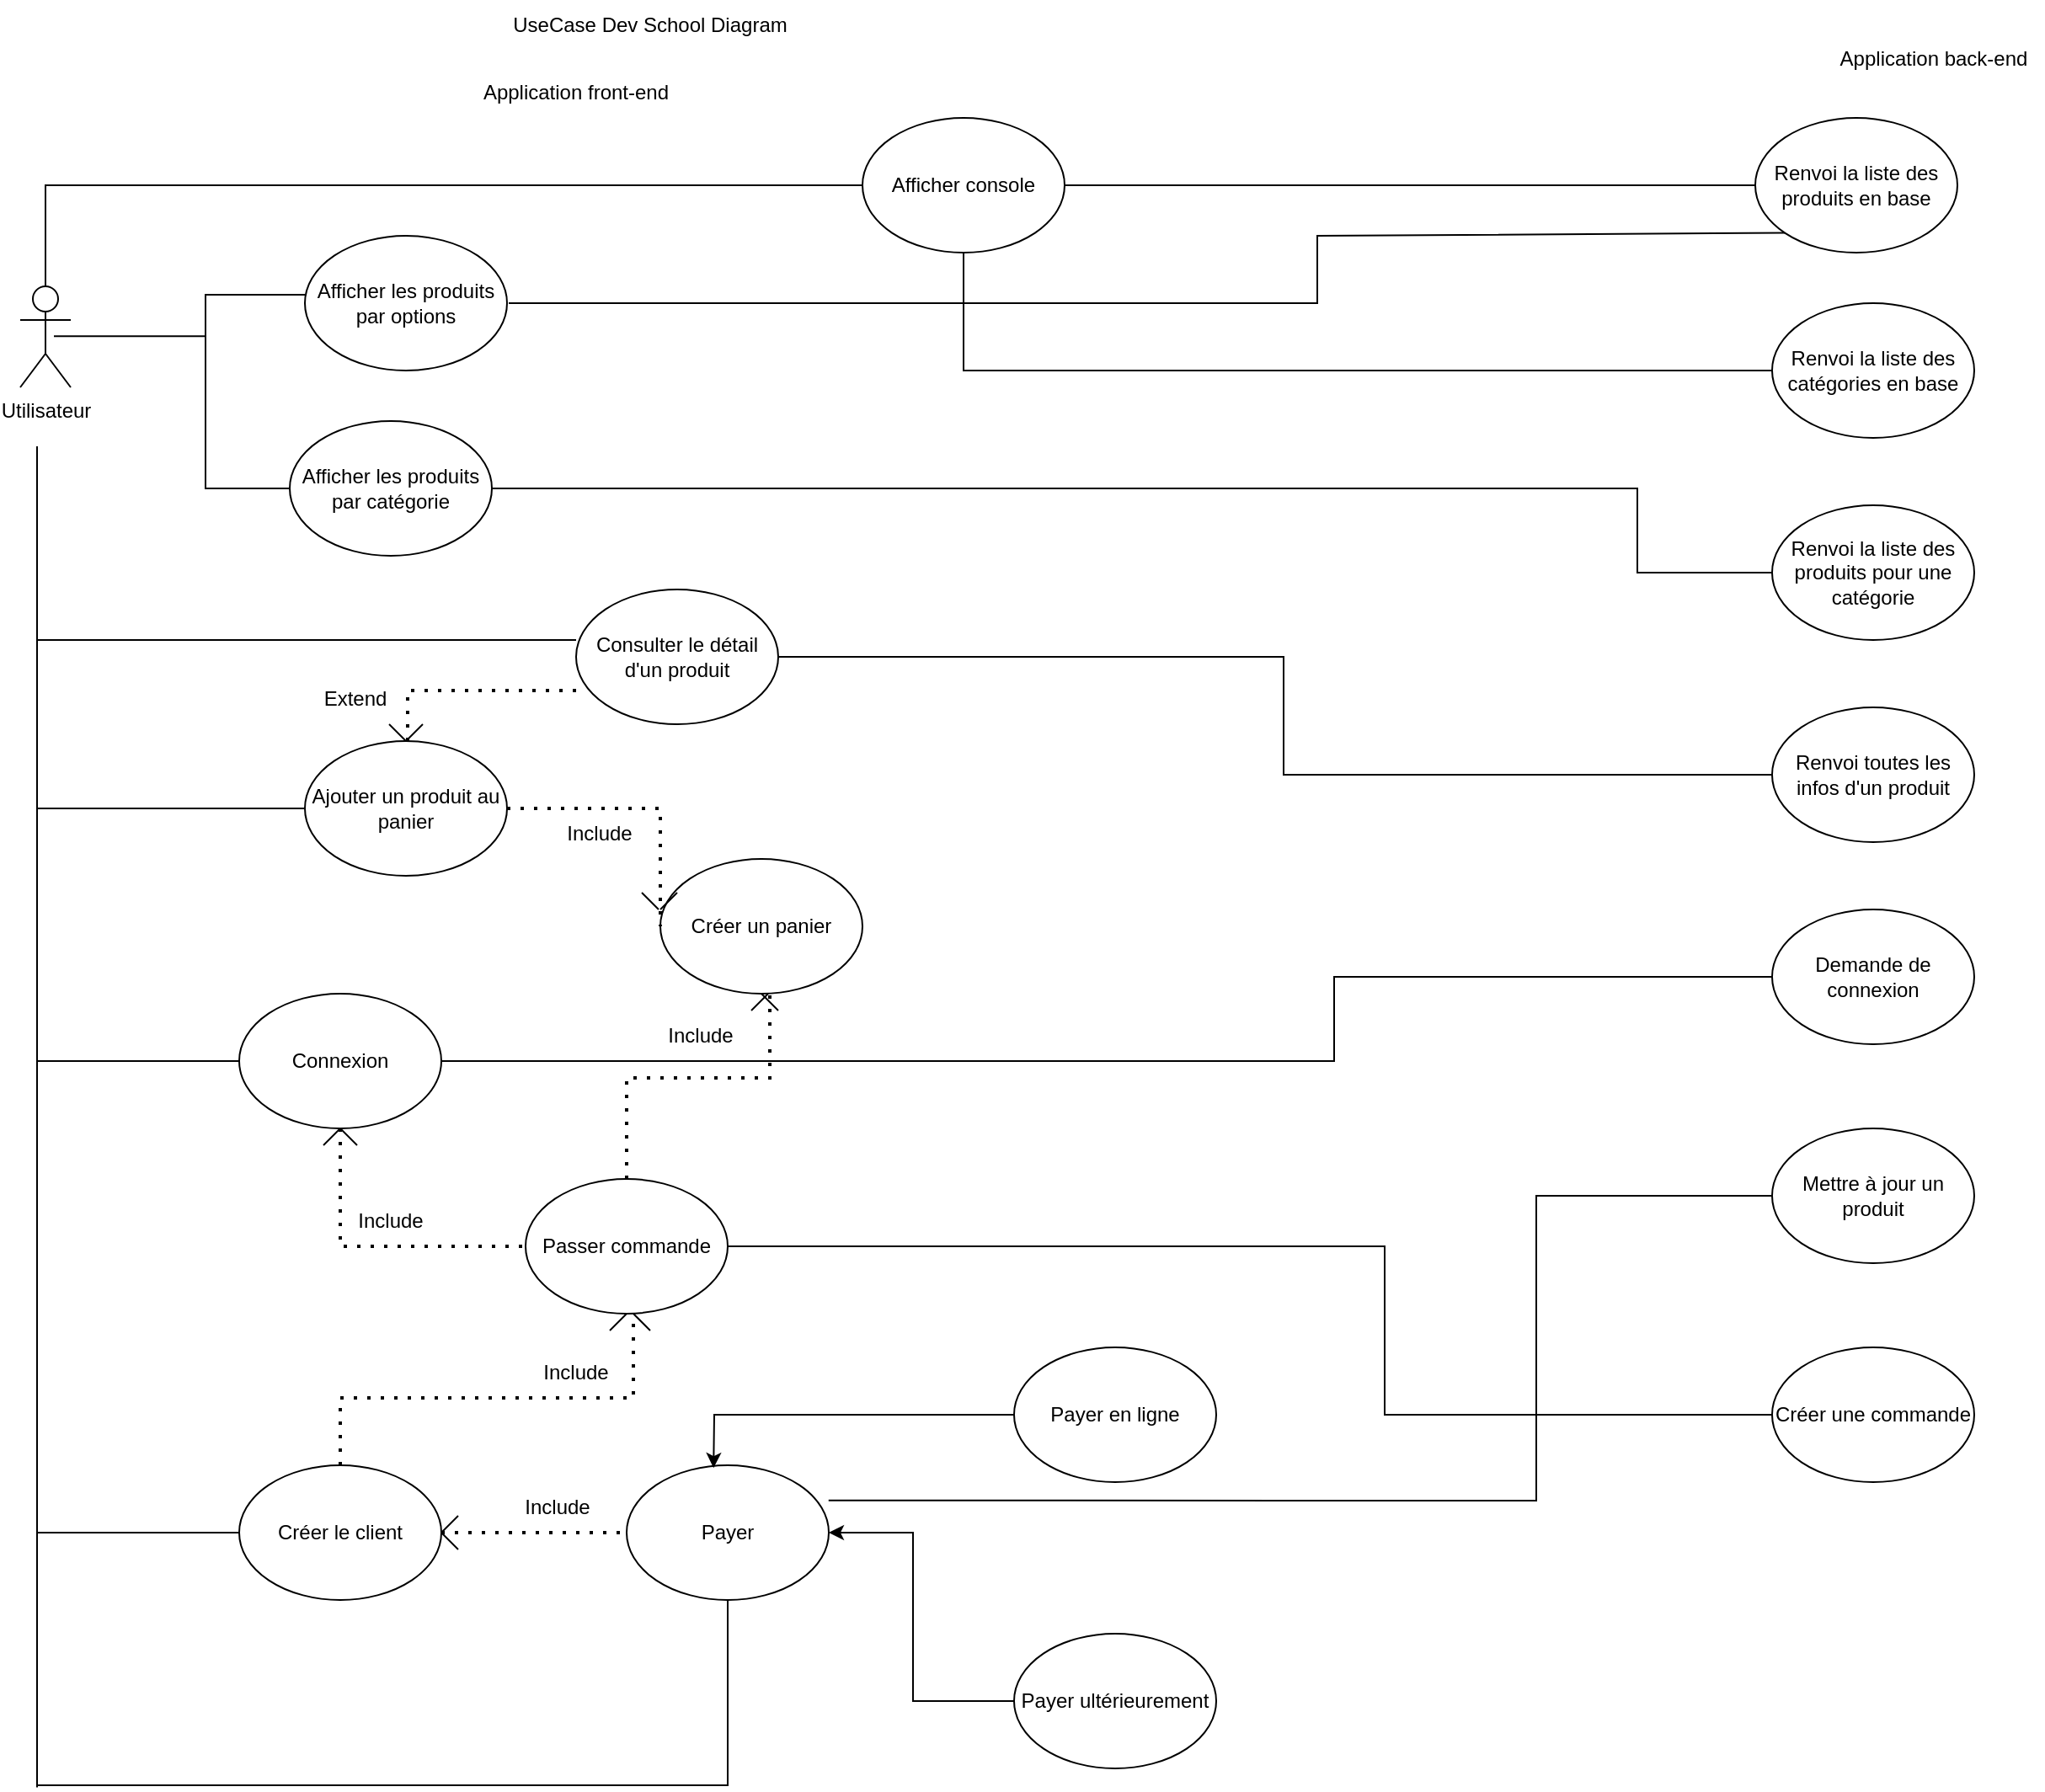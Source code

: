 <mxfile version="24.7.17">
  <diagram name="Page-1" id="inKiEJlmvDwXjCQtfRTu">
    <mxGraphModel dx="1905" dy="845" grid="1" gridSize="10" guides="1" tooltips="1" connect="1" arrows="1" fold="1" page="1" pageScale="1" pageWidth="827" pageHeight="1169" math="0" shadow="0">
      <root>
        <mxCell id="0" />
        <mxCell id="1" parent="0" />
        <mxCell id="RlXfJj3BaSKlkTe6Ve-N-1" value="Utilisateur" style="shape=umlActor;verticalLabelPosition=bottom;verticalAlign=top;html=1;" vertex="1" parent="1">
          <mxGeometry x="40" y="180" width="30" height="60" as="geometry" />
        </mxCell>
        <mxCell id="RlXfJj3BaSKlkTe6Ve-N-2" value="UseCase Dev School Diagram" style="text;html=1;align=center;verticalAlign=middle;whiteSpace=wrap;rounded=0;" vertex="1" parent="1">
          <mxGeometry x="269" y="10" width="290" height="30" as="geometry" />
        </mxCell>
        <mxCell id="RlXfJj3BaSKlkTe6Ve-N-5" value="Afficher console" style="ellipse;whiteSpace=wrap;html=1;" vertex="1" parent="1">
          <mxGeometry x="540" y="80" width="120" height="80" as="geometry" />
        </mxCell>
        <mxCell id="RlXfJj3BaSKlkTe6Ve-N-7" value="Afficher les produits par options" style="ellipse;whiteSpace=wrap;html=1;" vertex="1" parent="1">
          <mxGeometry x="209" y="150" width="120" height="80" as="geometry" />
        </mxCell>
        <mxCell id="RlXfJj3BaSKlkTe6Ve-N-8" value="Afficher les produits par catégorie" style="ellipse;whiteSpace=wrap;html=1;" vertex="1" parent="1">
          <mxGeometry x="200" y="260" width="120" height="80" as="geometry" />
        </mxCell>
        <mxCell id="RlXfJj3BaSKlkTe6Ve-N-9" value="Consulter le détail d&#39;un produit" style="ellipse;whiteSpace=wrap;html=1;" vertex="1" parent="1">
          <mxGeometry x="370" y="360" width="120" height="80" as="geometry" />
        </mxCell>
        <mxCell id="RlXfJj3BaSKlkTe6Ve-N-10" value="Ajouter un produit au panier" style="ellipse;whiteSpace=wrap;html=1;" vertex="1" parent="1">
          <mxGeometry x="209" y="450" width="120" height="80" as="geometry" />
        </mxCell>
        <mxCell id="RlXfJj3BaSKlkTe6Ve-N-11" value="Extend" style="text;html=1;align=center;verticalAlign=middle;whiteSpace=wrap;rounded=0;" vertex="1" parent="1">
          <mxGeometry x="209" y="410" width="60" height="30" as="geometry" />
        </mxCell>
        <mxCell id="RlXfJj3BaSKlkTe6Ve-N-12" value="Include" style="text;html=1;align=center;verticalAlign=middle;whiteSpace=wrap;rounded=0;" vertex="1" parent="1">
          <mxGeometry x="354" y="490" width="60" height="30" as="geometry" />
        </mxCell>
        <mxCell id="RlXfJj3BaSKlkTe6Ve-N-13" value="Passer commande" style="ellipse;whiteSpace=wrap;html=1;" vertex="1" parent="1">
          <mxGeometry x="340" y="710" width="120" height="80" as="geometry" />
        </mxCell>
        <mxCell id="RlXfJj3BaSKlkTe6Ve-N-14" value="Créer le client" style="ellipse;whiteSpace=wrap;html=1;" vertex="1" parent="1">
          <mxGeometry x="170" y="880" width="120" height="80" as="geometry" />
        </mxCell>
        <mxCell id="RlXfJj3BaSKlkTe6Ve-N-15" value="Payer" style="ellipse;whiteSpace=wrap;html=1;" vertex="1" parent="1">
          <mxGeometry x="400" y="880" width="120" height="80" as="geometry" />
        </mxCell>
        <mxCell id="RlXfJj3BaSKlkTe6Ve-N-16" value="Payer en ligne" style="ellipse;whiteSpace=wrap;html=1;" vertex="1" parent="1">
          <mxGeometry x="630" y="810" width="120" height="80" as="geometry" />
        </mxCell>
        <mxCell id="RlXfJj3BaSKlkTe6Ve-N-17" value="Payer ultérieurement" style="ellipse;whiteSpace=wrap;html=1;" vertex="1" parent="1">
          <mxGeometry x="630" y="980" width="120" height="80" as="geometry" />
        </mxCell>
        <mxCell id="RlXfJj3BaSKlkTe6Ve-N-19" value="" style="endArrow=none;html=1;rounded=0;exitX=0.5;exitY=0;exitDx=0;exitDy=0;exitPerimeter=0;" edge="1" parent="1" source="RlXfJj3BaSKlkTe6Ve-N-1">
          <mxGeometry width="50" height="50" relative="1" as="geometry">
            <mxPoint x="50" y="120" as="sourcePoint" />
            <mxPoint x="540" y="120" as="targetPoint" />
            <Array as="points">
              <mxPoint x="55" y="120" />
            </Array>
          </mxGeometry>
        </mxCell>
        <mxCell id="RlXfJj3BaSKlkTe6Ve-N-20" value="" style="endArrow=none;html=1;rounded=0;" edge="1" parent="1">
          <mxGeometry width="50" height="50" relative="1" as="geometry">
            <mxPoint x="60" y="209.58" as="sourcePoint" />
            <mxPoint x="150" y="209.58" as="targetPoint" />
          </mxGeometry>
        </mxCell>
        <mxCell id="RlXfJj3BaSKlkTe6Ve-N-21" value="" style="endArrow=none;html=1;rounded=0;" edge="1" parent="1">
          <mxGeometry width="50" height="50" relative="1" as="geometry">
            <mxPoint x="150" y="210" as="sourcePoint" />
            <mxPoint x="209" y="185" as="targetPoint" />
            <Array as="points">
              <mxPoint x="150" y="185" />
            </Array>
          </mxGeometry>
        </mxCell>
        <mxCell id="RlXfJj3BaSKlkTe6Ve-N-22" value="" style="endArrow=none;html=1;rounded=0;" edge="1" parent="1">
          <mxGeometry width="50" height="50" relative="1" as="geometry">
            <mxPoint x="150" y="210" as="sourcePoint" />
            <mxPoint x="200" y="300" as="targetPoint" />
            <Array as="points">
              <mxPoint x="150" y="300" />
            </Array>
          </mxGeometry>
        </mxCell>
        <mxCell id="RlXfJj3BaSKlkTe6Ve-N-24" value="" style="endArrow=none;dashed=1;html=1;dashPattern=1 3;strokeWidth=2;rounded=0;" edge="1" parent="1">
          <mxGeometry width="50" height="50" relative="1" as="geometry">
            <mxPoint x="270" y="450" as="sourcePoint" />
            <mxPoint x="370" y="420" as="targetPoint" />
            <Array as="points">
              <mxPoint x="270" y="420" />
            </Array>
          </mxGeometry>
        </mxCell>
        <mxCell id="RlXfJj3BaSKlkTe6Ve-N-25" value="" style="endArrow=none;html=1;rounded=0;" edge="1" parent="1">
          <mxGeometry width="50" height="50" relative="1" as="geometry">
            <mxPoint x="50" y="390" as="sourcePoint" />
            <mxPoint x="370" y="390" as="targetPoint" />
          </mxGeometry>
        </mxCell>
        <mxCell id="RlXfJj3BaSKlkTe6Ve-N-26" value="" style="endArrow=none;html=1;rounded=0;" edge="1" parent="1">
          <mxGeometry width="50" height="50" relative="1" as="geometry">
            <mxPoint x="50" y="1071.212" as="sourcePoint" />
            <mxPoint x="50" y="275" as="targetPoint" />
          </mxGeometry>
        </mxCell>
        <mxCell id="RlXfJj3BaSKlkTe6Ve-N-27" value="" style="endArrow=none;html=1;rounded=0;" edge="1" parent="1">
          <mxGeometry width="50" height="50" relative="1" as="geometry">
            <mxPoint x="269" y="450" as="sourcePoint" />
            <mxPoint x="279" y="440" as="targetPoint" />
            <Array as="points">
              <mxPoint x="269" y="450" />
            </Array>
          </mxGeometry>
        </mxCell>
        <mxCell id="RlXfJj3BaSKlkTe6Ve-N-29" value="" style="endArrow=none;html=1;rounded=0;" edge="1" parent="1">
          <mxGeometry width="50" height="50" relative="1" as="geometry">
            <mxPoint x="269" y="450" as="sourcePoint" />
            <mxPoint x="259" y="440" as="targetPoint" />
          </mxGeometry>
        </mxCell>
        <mxCell id="RlXfJj3BaSKlkTe6Ve-N-30" value="Créer un panier" style="ellipse;whiteSpace=wrap;html=1;" vertex="1" parent="1">
          <mxGeometry x="420" y="520" width="120" height="80" as="geometry" />
        </mxCell>
        <mxCell id="RlXfJj3BaSKlkTe6Ve-N-31" value="" style="endArrow=none;dashed=1;html=1;dashPattern=1 3;strokeWidth=2;rounded=0;entryX=0;entryY=0.5;entryDx=0;entryDy=0;exitX=1;exitY=0.5;exitDx=0;exitDy=0;" edge="1" parent="1" source="RlXfJj3BaSKlkTe6Ve-N-10" target="RlXfJj3BaSKlkTe6Ve-N-30">
          <mxGeometry width="50" height="50" relative="1" as="geometry">
            <mxPoint x="320" y="590" as="sourcePoint" />
            <mxPoint x="370" y="540" as="targetPoint" />
            <Array as="points">
              <mxPoint x="420" y="490" />
            </Array>
          </mxGeometry>
        </mxCell>
        <mxCell id="RlXfJj3BaSKlkTe6Ve-N-32" value="" style="endArrow=none;html=1;rounded=0;" edge="1" parent="1">
          <mxGeometry width="50" height="50" relative="1" as="geometry">
            <mxPoint x="420" y="550" as="sourcePoint" />
            <mxPoint x="430" y="540" as="targetPoint" />
          </mxGeometry>
        </mxCell>
        <mxCell id="RlXfJj3BaSKlkTe6Ve-N-33" value="" style="endArrow=none;html=1;rounded=0;" edge="1" parent="1">
          <mxGeometry width="50" height="50" relative="1" as="geometry">
            <mxPoint x="419" y="550" as="sourcePoint" />
            <mxPoint x="409" y="540" as="targetPoint" />
          </mxGeometry>
        </mxCell>
        <mxCell id="RlXfJj3BaSKlkTe6Ve-N-34" value="" style="endArrow=none;html=1;rounded=0;" edge="1" parent="1">
          <mxGeometry width="50" height="50" relative="1" as="geometry">
            <mxPoint x="50" y="490" as="sourcePoint" />
            <mxPoint x="209" y="490" as="targetPoint" />
          </mxGeometry>
        </mxCell>
        <mxCell id="RlXfJj3BaSKlkTe6Ve-N-35" value="Connexion" style="ellipse;whiteSpace=wrap;html=1;" vertex="1" parent="1">
          <mxGeometry x="170" y="600" width="120" height="80" as="geometry" />
        </mxCell>
        <mxCell id="RlXfJj3BaSKlkTe6Ve-N-36" value="" style="endArrow=none;html=1;rounded=0;" edge="1" parent="1">
          <mxGeometry width="50" height="50" relative="1" as="geometry">
            <mxPoint x="50" y="640" as="sourcePoint" />
            <mxPoint x="170" y="640" as="targetPoint" />
          </mxGeometry>
        </mxCell>
        <mxCell id="RlXfJj3BaSKlkTe6Ve-N-37" value="" style="endArrow=none;dashed=1;html=1;dashPattern=1 3;strokeWidth=2;rounded=0;entryX=0;entryY=0.5;entryDx=0;entryDy=0;exitX=0.5;exitY=1;exitDx=0;exitDy=0;" edge="1" parent="1" source="RlXfJj3BaSKlkTe6Ve-N-35" target="RlXfJj3BaSKlkTe6Ve-N-13">
          <mxGeometry width="50" height="50" relative="1" as="geometry">
            <mxPoint x="320" y="720" as="sourcePoint" />
            <mxPoint x="370" y="670" as="targetPoint" />
            <Array as="points">
              <mxPoint x="230" y="750" />
            </Array>
          </mxGeometry>
        </mxCell>
        <mxCell id="RlXfJj3BaSKlkTe6Ve-N-38" value="" style="endArrow=none;dashed=1;html=1;dashPattern=1 3;strokeWidth=2;rounded=0;exitX=0.5;exitY=0;exitDx=0;exitDy=0;" edge="1" parent="1" source="RlXfJj3BaSKlkTe6Ve-N-13">
          <mxGeometry width="50" height="50" relative="1" as="geometry">
            <mxPoint x="435" y="650" as="sourcePoint" />
            <mxPoint x="485" y="600" as="targetPoint" />
            <Array as="points">
              <mxPoint x="400" y="650" />
              <mxPoint x="485" y="650" />
            </Array>
          </mxGeometry>
        </mxCell>
        <mxCell id="RlXfJj3BaSKlkTe6Ve-N-39" value="Include" style="text;html=1;align=center;verticalAlign=middle;whiteSpace=wrap;rounded=0;" vertex="1" parent="1">
          <mxGeometry x="230" y="720" width="60" height="30" as="geometry" />
        </mxCell>
        <mxCell id="RlXfJj3BaSKlkTe6Ve-N-40" value="Include" style="text;html=1;align=center;verticalAlign=middle;whiteSpace=wrap;rounded=0;" vertex="1" parent="1">
          <mxGeometry x="414" y="610" width="60" height="30" as="geometry" />
        </mxCell>
        <mxCell id="RlXfJj3BaSKlkTe6Ve-N-41" value="" style="endArrow=none;html=1;rounded=0;" edge="1" parent="1">
          <mxGeometry width="50" height="50" relative="1" as="geometry">
            <mxPoint x="220" y="690" as="sourcePoint" />
            <mxPoint x="230" y="680" as="targetPoint" />
          </mxGeometry>
        </mxCell>
        <mxCell id="RlXfJj3BaSKlkTe6Ve-N-42" value="" style="endArrow=none;html=1;rounded=0;" edge="1" parent="1">
          <mxGeometry width="50" height="50" relative="1" as="geometry">
            <mxPoint x="474" y="610" as="sourcePoint" />
            <mxPoint x="484" y="600" as="targetPoint" />
          </mxGeometry>
        </mxCell>
        <mxCell id="RlXfJj3BaSKlkTe6Ve-N-43" value="" style="endArrow=none;html=1;rounded=0;" edge="1" parent="1">
          <mxGeometry width="50" height="50" relative="1" as="geometry">
            <mxPoint x="240" y="690" as="sourcePoint" />
            <mxPoint x="230" y="680" as="targetPoint" />
          </mxGeometry>
        </mxCell>
        <mxCell id="RlXfJj3BaSKlkTe6Ve-N-44" value="" style="endArrow=none;html=1;rounded=0;" edge="1" parent="1">
          <mxGeometry width="50" height="50" relative="1" as="geometry">
            <mxPoint x="490" y="610" as="sourcePoint" />
            <mxPoint x="480" y="600" as="targetPoint" />
          </mxGeometry>
        </mxCell>
        <mxCell id="RlXfJj3BaSKlkTe6Ve-N-45" value="" style="endArrow=none;html=1;rounded=0;" edge="1" parent="1">
          <mxGeometry width="50" height="50" relative="1" as="geometry">
            <mxPoint x="50" y="920" as="sourcePoint" />
            <mxPoint x="170" y="920" as="targetPoint" />
          </mxGeometry>
        </mxCell>
        <mxCell id="RlXfJj3BaSKlkTe6Ve-N-46" value="" style="endArrow=none;html=1;rounded=0;entryX=0.5;entryY=1;entryDx=0;entryDy=0;" edge="1" parent="1" target="RlXfJj3BaSKlkTe6Ve-N-15">
          <mxGeometry width="50" height="50" relative="1" as="geometry">
            <mxPoint x="50" y="1070" as="sourcePoint" />
            <mxPoint x="410" y="1050" as="targetPoint" />
            <Array as="points">
              <mxPoint x="460" y="1070" />
            </Array>
          </mxGeometry>
        </mxCell>
        <mxCell id="RlXfJj3BaSKlkTe6Ve-N-47" value="" style="endArrow=classic;html=1;rounded=0;exitX=0;exitY=0.5;exitDx=0;exitDy=0;entryX=0.43;entryY=0.02;entryDx=0;entryDy=0;entryPerimeter=0;" edge="1" parent="1" source="RlXfJj3BaSKlkTe6Ve-N-16" target="RlXfJj3BaSKlkTe6Ve-N-15">
          <mxGeometry width="50" height="50" relative="1" as="geometry">
            <mxPoint x="360" y="960" as="sourcePoint" />
            <mxPoint x="410" y="910" as="targetPoint" />
            <Array as="points">
              <mxPoint x="452" y="850" />
            </Array>
          </mxGeometry>
        </mxCell>
        <mxCell id="RlXfJj3BaSKlkTe6Ve-N-48" value="" style="endArrow=classic;html=1;rounded=0;exitX=0;exitY=0.5;exitDx=0;exitDy=0;entryX=1;entryY=0.5;entryDx=0;entryDy=0;" edge="1" parent="1" source="RlXfJj3BaSKlkTe6Ve-N-17" target="RlXfJj3BaSKlkTe6Ve-N-15">
          <mxGeometry width="50" height="50" relative="1" as="geometry">
            <mxPoint x="360" y="960" as="sourcePoint" />
            <mxPoint x="410" y="910" as="targetPoint" />
            <Array as="points">
              <mxPoint x="570" y="1020" />
              <mxPoint x="570" y="920" />
            </Array>
          </mxGeometry>
        </mxCell>
        <mxCell id="RlXfJj3BaSKlkTe6Ve-N-49" value="Include" style="text;html=1;align=center;verticalAlign=middle;whiteSpace=wrap;rounded=0;" vertex="1" parent="1">
          <mxGeometry x="340" y="810" width="60" height="30" as="geometry" />
        </mxCell>
        <mxCell id="RlXfJj3BaSKlkTe6Ve-N-50" value="Include" style="text;html=1;align=center;verticalAlign=middle;whiteSpace=wrap;rounded=0;" vertex="1" parent="1">
          <mxGeometry x="329" y="890" width="60" height="30" as="geometry" />
        </mxCell>
        <mxCell id="RlXfJj3BaSKlkTe6Ve-N-51" value="" style="endArrow=none;dashed=1;html=1;dashPattern=1 3;strokeWidth=2;rounded=0;exitX=1;exitY=0.5;exitDx=0;exitDy=0;entryX=0;entryY=0.5;entryDx=0;entryDy=0;" edge="1" parent="1" source="RlXfJj3BaSKlkTe6Ve-N-14" target="RlXfJj3BaSKlkTe6Ve-N-15">
          <mxGeometry width="50" height="50" relative="1" as="geometry">
            <mxPoint x="360" y="960" as="sourcePoint" />
            <mxPoint x="410" y="910" as="targetPoint" />
          </mxGeometry>
        </mxCell>
        <mxCell id="RlXfJj3BaSKlkTe6Ve-N-52" value="" style="endArrow=none;html=1;rounded=0;" edge="1" parent="1">
          <mxGeometry width="50" height="50" relative="1" as="geometry">
            <mxPoint x="290" y="920" as="sourcePoint" />
            <mxPoint x="300" y="910" as="targetPoint" />
          </mxGeometry>
        </mxCell>
        <mxCell id="RlXfJj3BaSKlkTe6Ve-N-53" value="" style="endArrow=none;html=1;rounded=0;entryX=1;entryY=0.5;entryDx=0;entryDy=0;" edge="1" parent="1" target="RlXfJj3BaSKlkTe6Ve-N-14">
          <mxGeometry width="50" height="50" relative="1" as="geometry">
            <mxPoint x="300" y="930" as="sourcePoint" />
            <mxPoint x="410" y="890" as="targetPoint" />
          </mxGeometry>
        </mxCell>
        <mxCell id="RlXfJj3BaSKlkTe6Ve-N-54" value="" style="endArrow=none;dashed=1;html=1;dashPattern=1 3;strokeWidth=2;rounded=0;exitX=0.5;exitY=0;exitDx=0;exitDy=0;" edge="1" parent="1" source="RlXfJj3BaSKlkTe6Ve-N-14">
          <mxGeometry width="50" height="50" relative="1" as="geometry">
            <mxPoint x="354" y="840" as="sourcePoint" />
            <mxPoint x="404" y="790" as="targetPoint" />
            <Array as="points">
              <mxPoint x="230" y="840" />
              <mxPoint x="404" y="840" />
            </Array>
          </mxGeometry>
        </mxCell>
        <mxCell id="RlXfJj3BaSKlkTe6Ve-N-55" value="" style="endArrow=none;html=1;rounded=0;" edge="1" parent="1">
          <mxGeometry width="50" height="50" relative="1" as="geometry">
            <mxPoint x="414" y="800" as="sourcePoint" />
            <mxPoint x="404" y="790" as="targetPoint" />
          </mxGeometry>
        </mxCell>
        <mxCell id="RlXfJj3BaSKlkTe6Ve-N-56" value="" style="endArrow=none;html=1;rounded=0;" edge="1" parent="1">
          <mxGeometry width="50" height="50" relative="1" as="geometry">
            <mxPoint x="390" y="800" as="sourcePoint" />
            <mxPoint x="400" y="790" as="targetPoint" />
          </mxGeometry>
        </mxCell>
        <mxCell id="RlXfJj3BaSKlkTe6Ve-N-57" value="Application front-end" style="text;html=1;align=center;verticalAlign=middle;whiteSpace=wrap;rounded=0;" vertex="1" parent="1">
          <mxGeometry x="305" y="50" width="130" height="30" as="geometry" />
        </mxCell>
        <mxCell id="RlXfJj3BaSKlkTe6Ve-N-58" value="Renvoi la liste des produits en base" style="ellipse;whiteSpace=wrap;html=1;" vertex="1" parent="1">
          <mxGeometry x="1070" y="80" width="120" height="80" as="geometry" />
        </mxCell>
        <mxCell id="RlXfJj3BaSKlkTe6Ve-N-59" value="Application back-end" style="text;html=1;align=center;verticalAlign=middle;whiteSpace=wrap;rounded=0;" vertex="1" parent="1">
          <mxGeometry x="1111" y="30" width="130" height="30" as="geometry" />
        </mxCell>
        <mxCell id="RlXfJj3BaSKlkTe6Ve-N-60" value="Renvoi la liste des catégories en base" style="ellipse;whiteSpace=wrap;html=1;" vertex="1" parent="1">
          <mxGeometry x="1080" y="190" width="120" height="80" as="geometry" />
        </mxCell>
        <mxCell id="RlXfJj3BaSKlkTe6Ve-N-61" value="Renvoi la liste des produits pour une catégorie" style="ellipse;whiteSpace=wrap;html=1;" vertex="1" parent="1">
          <mxGeometry x="1080" y="310" width="120" height="80" as="geometry" />
        </mxCell>
        <mxCell id="RlXfJj3BaSKlkTe6Ve-N-62" value="" style="endArrow=none;html=1;rounded=0;entryX=0;entryY=0.5;entryDx=0;entryDy=0;exitX=1;exitY=0.5;exitDx=0;exitDy=0;" edge="1" parent="1" source="RlXfJj3BaSKlkTe6Ve-N-5" target="RlXfJj3BaSKlkTe6Ve-N-58">
          <mxGeometry width="50" height="50" relative="1" as="geometry">
            <mxPoint x="630" y="410" as="sourcePoint" />
            <mxPoint x="680" y="360" as="targetPoint" />
          </mxGeometry>
        </mxCell>
        <mxCell id="RlXfJj3BaSKlkTe6Ve-N-63" value="" style="endArrow=none;html=1;rounded=0;entryX=0;entryY=1;entryDx=0;entryDy=0;" edge="1" parent="1" target="RlXfJj3BaSKlkTe6Ve-N-58">
          <mxGeometry width="50" height="50" relative="1" as="geometry">
            <mxPoint x="330" y="190" as="sourcePoint" />
            <mxPoint x="1050" y="190" as="targetPoint" />
            <Array as="points">
              <mxPoint x="810" y="190" />
              <mxPoint x="810" y="150" />
            </Array>
          </mxGeometry>
        </mxCell>
        <mxCell id="RlXfJj3BaSKlkTe6Ve-N-64" value="" style="endArrow=none;html=1;rounded=0;entryX=0.5;entryY=1;entryDx=0;entryDy=0;exitX=0;exitY=0.5;exitDx=0;exitDy=0;" edge="1" parent="1" source="RlXfJj3BaSKlkTe6Ve-N-60" target="RlXfJj3BaSKlkTe6Ve-N-5">
          <mxGeometry width="50" height="50" relative="1" as="geometry">
            <mxPoint x="630" y="410" as="sourcePoint" />
            <mxPoint x="680" y="360" as="targetPoint" />
            <Array as="points">
              <mxPoint x="600" y="230" />
            </Array>
          </mxGeometry>
        </mxCell>
        <mxCell id="RlXfJj3BaSKlkTe6Ve-N-65" value="" style="endArrow=none;html=1;rounded=0;exitX=1;exitY=0.5;exitDx=0;exitDy=0;entryX=0;entryY=0.5;entryDx=0;entryDy=0;" edge="1" parent="1" source="RlXfJj3BaSKlkTe6Ve-N-8" target="RlXfJj3BaSKlkTe6Ve-N-61">
          <mxGeometry width="50" height="50" relative="1" as="geometry">
            <mxPoint x="630" y="410" as="sourcePoint" />
            <mxPoint x="680" y="360" as="targetPoint" />
            <Array as="points">
              <mxPoint x="1000" y="300" />
              <mxPoint x="1000" y="350" />
            </Array>
          </mxGeometry>
        </mxCell>
        <mxCell id="RlXfJj3BaSKlkTe6Ve-N-66" value="Renvoi toutes les infos d&#39;un produit" style="ellipse;whiteSpace=wrap;html=1;" vertex="1" parent="1">
          <mxGeometry x="1080" y="430" width="120" height="80" as="geometry" />
        </mxCell>
        <mxCell id="RlXfJj3BaSKlkTe6Ve-N-67" value="" style="endArrow=none;html=1;rounded=0;exitX=1;exitY=0.5;exitDx=0;exitDy=0;entryX=0;entryY=0.5;entryDx=0;entryDy=0;" edge="1" parent="1" source="RlXfJj3BaSKlkTe6Ve-N-9" target="RlXfJj3BaSKlkTe6Ve-N-66">
          <mxGeometry width="50" height="50" relative="1" as="geometry">
            <mxPoint x="630" y="410" as="sourcePoint" />
            <mxPoint x="680" y="360" as="targetPoint" />
            <Array as="points">
              <mxPoint x="790" y="400" />
              <mxPoint x="790" y="470" />
            </Array>
          </mxGeometry>
        </mxCell>
        <mxCell id="RlXfJj3BaSKlkTe6Ve-N-68" value="Demande de connexion" style="ellipse;whiteSpace=wrap;html=1;" vertex="1" parent="1">
          <mxGeometry x="1080" y="550" width="120" height="80" as="geometry" />
        </mxCell>
        <mxCell id="RlXfJj3BaSKlkTe6Ve-N-69" value="Mettre à jour&amp;nbsp;&lt;span style=&quot;color: rgba(0, 0, 0, 0); font-family: monospace; font-size: 0px; text-align: start; text-wrap-mode: nowrap;&quot;&gt;%3CmxGraphModel%3E%3Croot%3E%3CmxCell%20id%3D%220%22%2F%3E%3CmxCell%20id%3D%221%22%20parent%3D%220%22%2F%3E%3CmxCell%20id%3D%222%22%20value%3D%22Renvoi%20toutes%20les%20infos%20d&#39;un%20produit%22%20style%3D%22ellipse%3BwhiteSpace%3Dwrap%3Bhtml%3D1%3B%22%20vertex%3D%221%22%20parent%3D%221%22%3E%3CmxGeometry%20x%3D%221080%22%20y%3D%22430%22%20width%3D%22120%22%20height%3D%2280%22%20as%3D%22geometry%22%2F%3E%3C%2FmxCell%3E%3C%2Froot%3E%3C%2FmxGraphModel%3E&lt;/span&gt;un produit" style="ellipse;whiteSpace=wrap;html=1;" vertex="1" parent="1">
          <mxGeometry x="1080" y="680" width="120" height="80" as="geometry" />
        </mxCell>
        <mxCell id="RlXfJj3BaSKlkTe6Ve-N-70" value="Créer une commande" style="ellipse;whiteSpace=wrap;html=1;" vertex="1" parent="1">
          <mxGeometry x="1080" y="810" width="120" height="80" as="geometry" />
        </mxCell>
        <mxCell id="RlXfJj3BaSKlkTe6Ve-N-71" value="" style="endArrow=none;html=1;rounded=0;entryX=0;entryY=0.5;entryDx=0;entryDy=0;exitX=1;exitY=0.5;exitDx=0;exitDy=0;" edge="1" parent="1" source="RlXfJj3BaSKlkTe6Ve-N-13" target="RlXfJj3BaSKlkTe6Ve-N-70">
          <mxGeometry width="50" height="50" relative="1" as="geometry">
            <mxPoint x="470" y="750" as="sourcePoint" />
            <mxPoint x="680" y="680" as="targetPoint" />
            <Array as="points">
              <mxPoint x="850" y="750" />
              <mxPoint x="850" y="850" />
            </Array>
          </mxGeometry>
        </mxCell>
        <mxCell id="RlXfJj3BaSKlkTe6Ve-N-72" value="" style="endArrow=none;html=1;rounded=0;exitX=1;exitY=0.5;exitDx=0;exitDy=0;entryX=0;entryY=0.5;entryDx=0;entryDy=0;" edge="1" parent="1" source="RlXfJj3BaSKlkTe6Ve-N-35" target="RlXfJj3BaSKlkTe6Ve-N-68">
          <mxGeometry width="50" height="50" relative="1" as="geometry">
            <mxPoint x="630" y="730" as="sourcePoint" />
            <mxPoint x="680" y="680" as="targetPoint" />
            <Array as="points">
              <mxPoint x="820" y="640" />
              <mxPoint x="820" y="590" />
            </Array>
          </mxGeometry>
        </mxCell>
        <mxCell id="RlXfJj3BaSKlkTe6Ve-N-73" value="" style="endArrow=none;html=1;rounded=0;entryX=0;entryY=0.5;entryDx=0;entryDy=0;exitX=0.999;exitY=0.261;exitDx=0;exitDy=0;exitPerimeter=0;" edge="1" parent="1" source="RlXfJj3BaSKlkTe6Ve-N-15" target="RlXfJj3BaSKlkTe6Ve-N-69">
          <mxGeometry width="50" height="50" relative="1" as="geometry">
            <mxPoint x="580" y="900" as="sourcePoint" />
            <mxPoint x="680" y="680" as="targetPoint" />
            <Array as="points">
              <mxPoint x="940" y="901" />
              <mxPoint x="940" y="720" />
            </Array>
          </mxGeometry>
        </mxCell>
      </root>
    </mxGraphModel>
  </diagram>
</mxfile>
